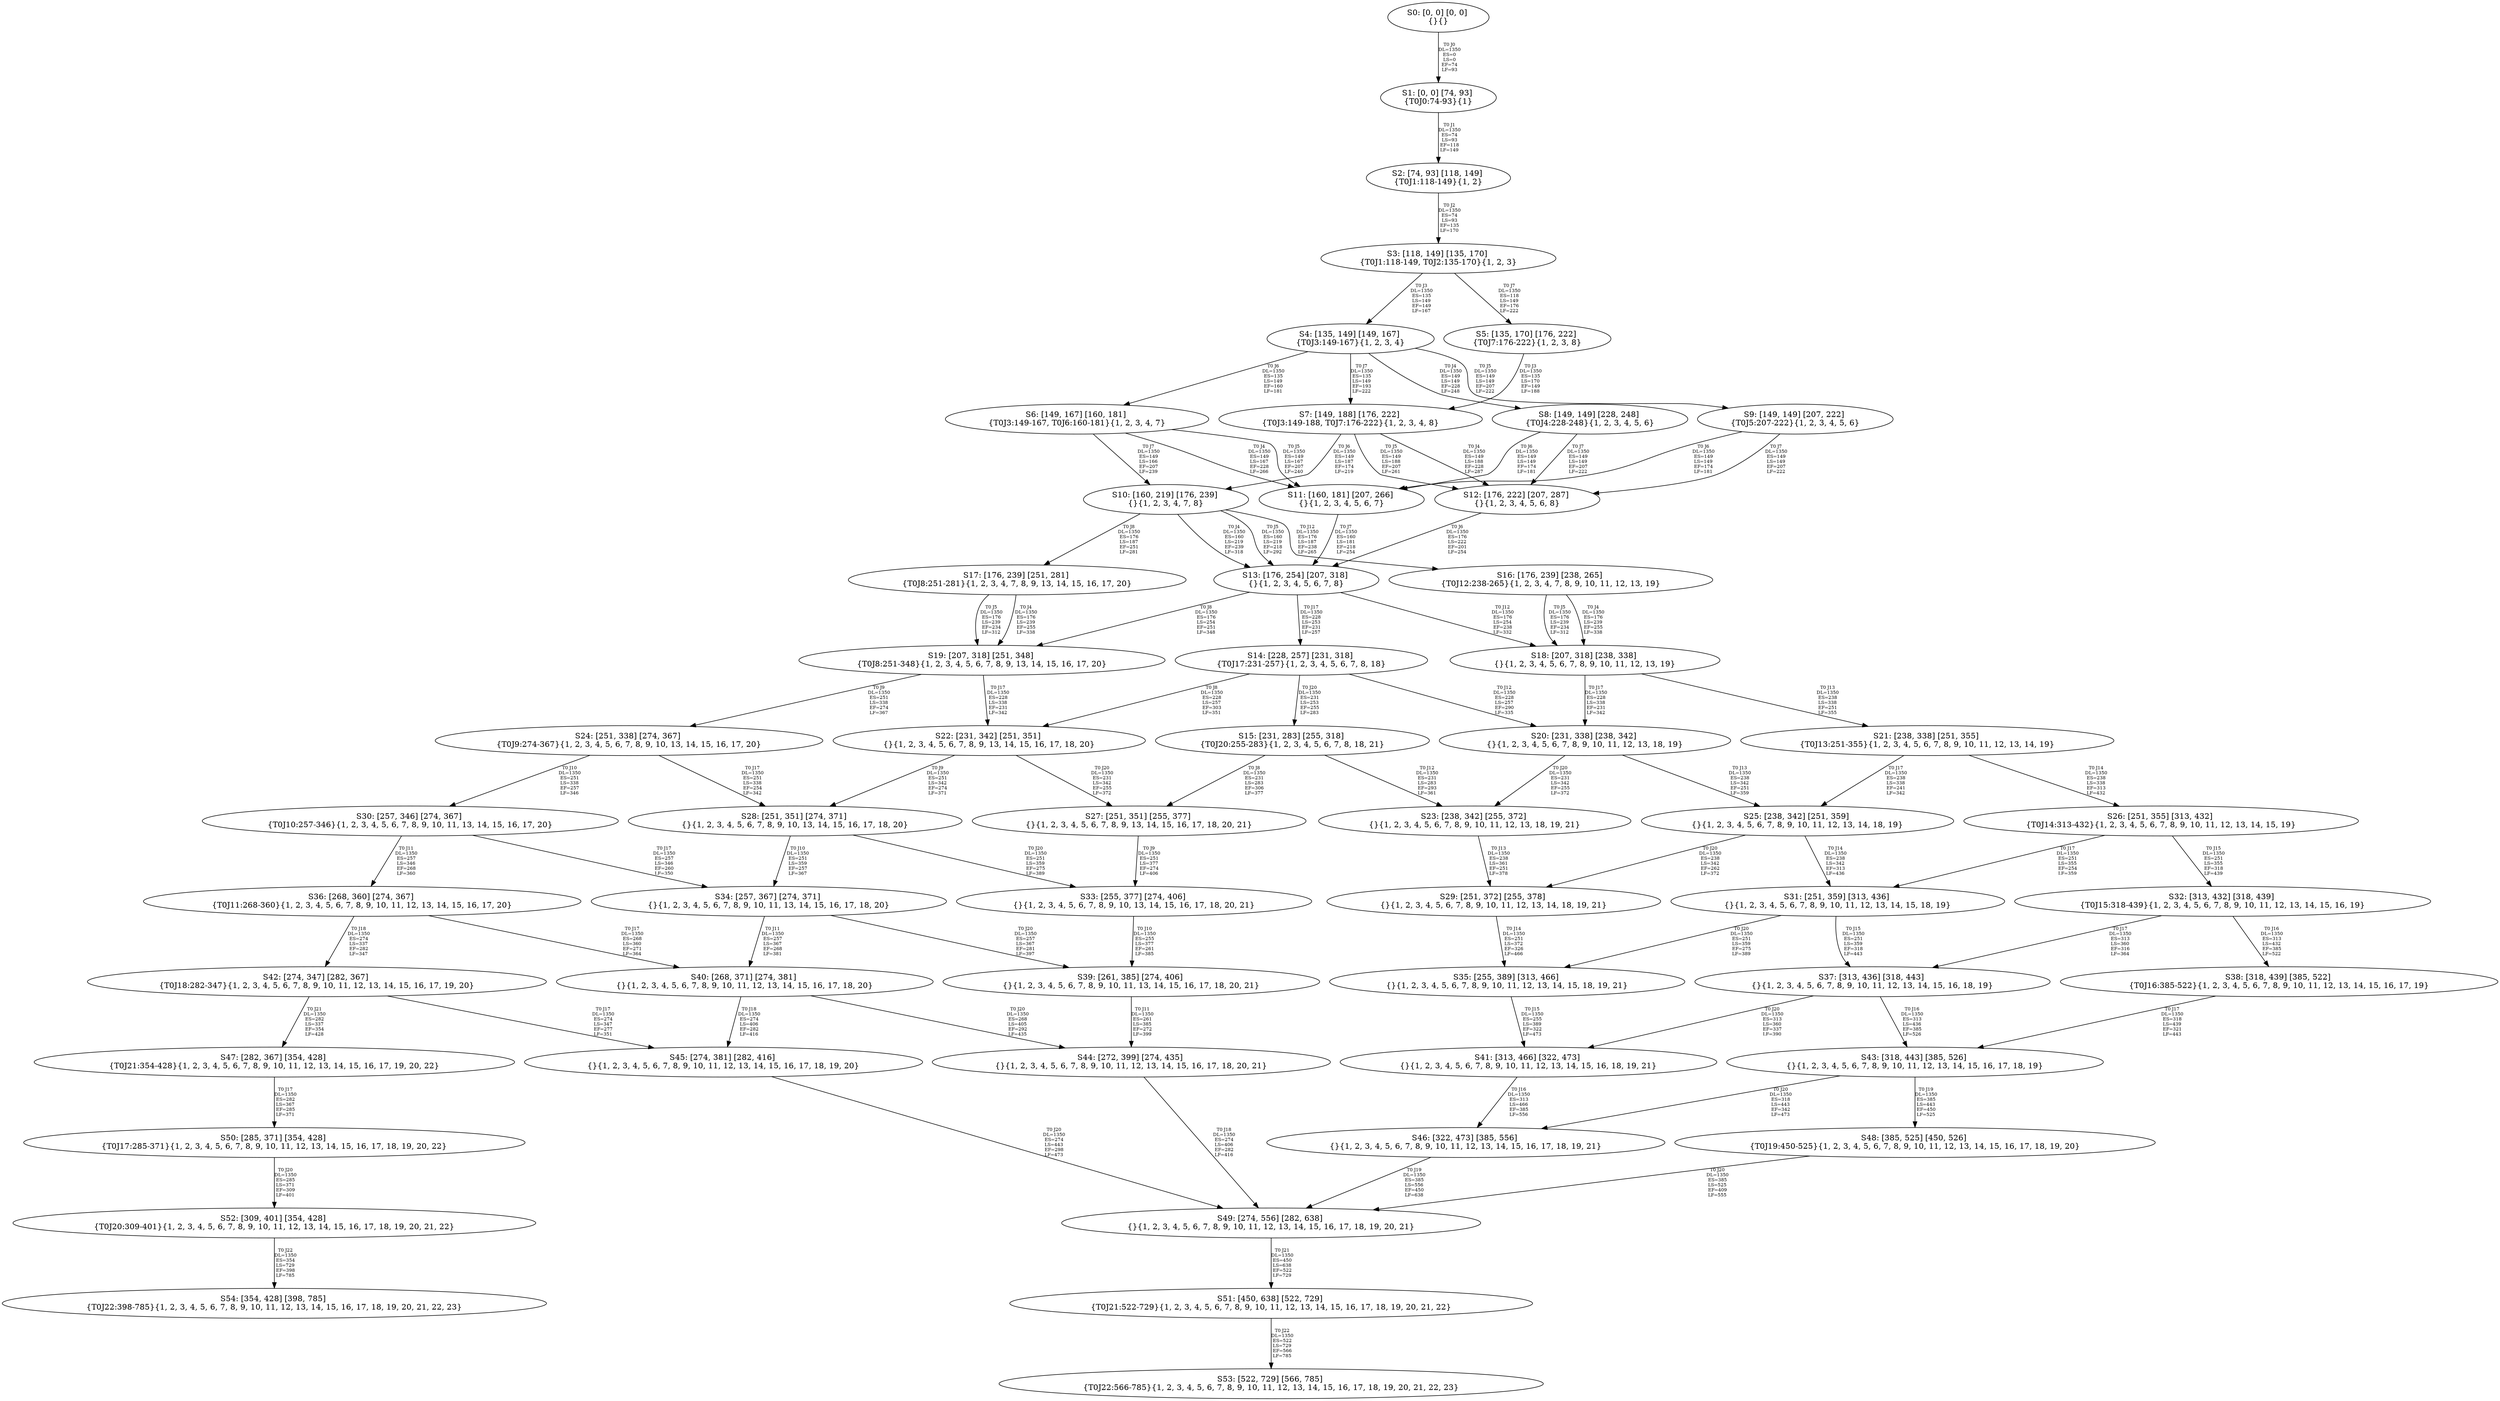 digraph {
	S0[label="S0: [0, 0] [0, 0] \n{}{}"];
	S1[label="S1: [0, 0] [74, 93] \n{T0J0:74-93}{1}"];
	S2[label="S2: [74, 93] [118, 149] \n{T0J1:118-149}{1, 2}"];
	S3[label="S3: [118, 149] [135, 170] \n{T0J1:118-149, T0J2:135-170}{1, 2, 3}"];
	S4[label="S4: [135, 149] [149, 167] \n{T0J3:149-167}{1, 2, 3, 4}"];
	S5[label="S5: [135, 170] [176, 222] \n{T0J7:176-222}{1, 2, 3, 8}"];
	S6[label="S6: [149, 167] [160, 181] \n{T0J3:149-167, T0J6:160-181}{1, 2, 3, 4, 7}"];
	S7[label="S7: [149, 188] [176, 222] \n{T0J3:149-188, T0J7:176-222}{1, 2, 3, 4, 8}"];
	S8[label="S8: [149, 149] [228, 248] \n{T0J4:228-248}{1, 2, 3, 4, 5, 6}"];
	S9[label="S9: [149, 149] [207, 222] \n{T0J5:207-222}{1, 2, 3, 4, 5, 6}"];
	S10[label="S10: [160, 219] [176, 239] \n{}{1, 2, 3, 4, 7, 8}"];
	S11[label="S11: [160, 181] [207, 266] \n{}{1, 2, 3, 4, 5, 6, 7}"];
	S12[label="S12: [176, 222] [207, 287] \n{}{1, 2, 3, 4, 5, 6, 8}"];
	S13[label="S13: [176, 254] [207, 318] \n{}{1, 2, 3, 4, 5, 6, 7, 8}"];
	S14[label="S14: [228, 257] [231, 318] \n{T0J17:231-257}{1, 2, 3, 4, 5, 6, 7, 8, 18}"];
	S15[label="S15: [231, 283] [255, 318] \n{T0J20:255-283}{1, 2, 3, 4, 5, 6, 7, 8, 18, 21}"];
	S16[label="S16: [176, 239] [238, 265] \n{T0J12:238-265}{1, 2, 3, 4, 7, 8, 9, 10, 11, 12, 13, 19}"];
	S17[label="S17: [176, 239] [251, 281] \n{T0J8:251-281}{1, 2, 3, 4, 7, 8, 9, 13, 14, 15, 16, 17, 20}"];
	S18[label="S18: [207, 318] [238, 338] \n{}{1, 2, 3, 4, 5, 6, 7, 8, 9, 10, 11, 12, 13, 19}"];
	S19[label="S19: [207, 318] [251, 348] \n{T0J8:251-348}{1, 2, 3, 4, 5, 6, 7, 8, 9, 13, 14, 15, 16, 17, 20}"];
	S20[label="S20: [231, 338] [238, 342] \n{}{1, 2, 3, 4, 5, 6, 7, 8, 9, 10, 11, 12, 13, 18, 19}"];
	S21[label="S21: [238, 338] [251, 355] \n{T0J13:251-355}{1, 2, 3, 4, 5, 6, 7, 8, 9, 10, 11, 12, 13, 14, 19}"];
	S22[label="S22: [231, 342] [251, 351] \n{}{1, 2, 3, 4, 5, 6, 7, 8, 9, 13, 14, 15, 16, 17, 18, 20}"];
	S23[label="S23: [238, 342] [255, 372] \n{}{1, 2, 3, 4, 5, 6, 7, 8, 9, 10, 11, 12, 13, 18, 19, 21}"];
	S24[label="S24: [251, 338] [274, 367] \n{T0J9:274-367}{1, 2, 3, 4, 5, 6, 7, 8, 9, 10, 13, 14, 15, 16, 17, 20}"];
	S25[label="S25: [238, 342] [251, 359] \n{}{1, 2, 3, 4, 5, 6, 7, 8, 9, 10, 11, 12, 13, 14, 18, 19}"];
	S26[label="S26: [251, 355] [313, 432] \n{T0J14:313-432}{1, 2, 3, 4, 5, 6, 7, 8, 9, 10, 11, 12, 13, 14, 15, 19}"];
	S27[label="S27: [251, 351] [255, 377] \n{}{1, 2, 3, 4, 5, 6, 7, 8, 9, 13, 14, 15, 16, 17, 18, 20, 21}"];
	S28[label="S28: [251, 351] [274, 371] \n{}{1, 2, 3, 4, 5, 6, 7, 8, 9, 10, 13, 14, 15, 16, 17, 18, 20}"];
	S29[label="S29: [251, 372] [255, 378] \n{}{1, 2, 3, 4, 5, 6, 7, 8, 9, 10, 11, 12, 13, 14, 18, 19, 21}"];
	S30[label="S30: [257, 346] [274, 367] \n{T0J10:257-346}{1, 2, 3, 4, 5, 6, 7, 8, 9, 10, 11, 13, 14, 15, 16, 17, 20}"];
	S31[label="S31: [251, 359] [313, 436] \n{}{1, 2, 3, 4, 5, 6, 7, 8, 9, 10, 11, 12, 13, 14, 15, 18, 19}"];
	S32[label="S32: [313, 432] [318, 439] \n{T0J15:318-439}{1, 2, 3, 4, 5, 6, 7, 8, 9, 10, 11, 12, 13, 14, 15, 16, 19}"];
	S33[label="S33: [255, 377] [274, 406] \n{}{1, 2, 3, 4, 5, 6, 7, 8, 9, 10, 13, 14, 15, 16, 17, 18, 20, 21}"];
	S34[label="S34: [257, 367] [274, 371] \n{}{1, 2, 3, 4, 5, 6, 7, 8, 9, 10, 11, 13, 14, 15, 16, 17, 18, 20}"];
	S35[label="S35: [255, 389] [313, 466] \n{}{1, 2, 3, 4, 5, 6, 7, 8, 9, 10, 11, 12, 13, 14, 15, 18, 19, 21}"];
	S36[label="S36: [268, 360] [274, 367] \n{T0J11:268-360}{1, 2, 3, 4, 5, 6, 7, 8, 9, 10, 11, 12, 13, 14, 15, 16, 17, 20}"];
	S37[label="S37: [313, 436] [318, 443] \n{}{1, 2, 3, 4, 5, 6, 7, 8, 9, 10, 11, 12, 13, 14, 15, 16, 18, 19}"];
	S38[label="S38: [318, 439] [385, 522] \n{T0J16:385-522}{1, 2, 3, 4, 5, 6, 7, 8, 9, 10, 11, 12, 13, 14, 15, 16, 17, 19}"];
	S39[label="S39: [261, 385] [274, 406] \n{}{1, 2, 3, 4, 5, 6, 7, 8, 9, 10, 11, 13, 14, 15, 16, 17, 18, 20, 21}"];
	S40[label="S40: [268, 371] [274, 381] \n{}{1, 2, 3, 4, 5, 6, 7, 8, 9, 10, 11, 12, 13, 14, 15, 16, 17, 18, 20}"];
	S41[label="S41: [313, 466] [322, 473] \n{}{1, 2, 3, 4, 5, 6, 7, 8, 9, 10, 11, 12, 13, 14, 15, 16, 18, 19, 21}"];
	S42[label="S42: [274, 347] [282, 367] \n{T0J18:282-347}{1, 2, 3, 4, 5, 6, 7, 8, 9, 10, 11, 12, 13, 14, 15, 16, 17, 19, 20}"];
	S43[label="S43: [318, 443] [385, 526] \n{}{1, 2, 3, 4, 5, 6, 7, 8, 9, 10, 11, 12, 13, 14, 15, 16, 17, 18, 19}"];
	S44[label="S44: [272, 399] [274, 435] \n{}{1, 2, 3, 4, 5, 6, 7, 8, 9, 10, 11, 12, 13, 14, 15, 16, 17, 18, 20, 21}"];
	S45[label="S45: [274, 381] [282, 416] \n{}{1, 2, 3, 4, 5, 6, 7, 8, 9, 10, 11, 12, 13, 14, 15, 16, 17, 18, 19, 20}"];
	S46[label="S46: [322, 473] [385, 556] \n{}{1, 2, 3, 4, 5, 6, 7, 8, 9, 10, 11, 12, 13, 14, 15, 16, 17, 18, 19, 21}"];
	S47[label="S47: [282, 367] [354, 428] \n{T0J21:354-428}{1, 2, 3, 4, 5, 6, 7, 8, 9, 10, 11, 12, 13, 14, 15, 16, 17, 19, 20, 22}"];
	S48[label="S48: [385, 525] [450, 526] \n{T0J19:450-525}{1, 2, 3, 4, 5, 6, 7, 8, 9, 10, 11, 12, 13, 14, 15, 16, 17, 18, 19, 20}"];
	S49[label="S49: [274, 556] [282, 638] \n{}{1, 2, 3, 4, 5, 6, 7, 8, 9, 10, 11, 12, 13, 14, 15, 16, 17, 18, 19, 20, 21}"];
	S50[label="S50: [285, 371] [354, 428] \n{T0J17:285-371}{1, 2, 3, 4, 5, 6, 7, 8, 9, 10, 11, 12, 13, 14, 15, 16, 17, 18, 19, 20, 22}"];
	S51[label="S51: [450, 638] [522, 729] \n{T0J21:522-729}{1, 2, 3, 4, 5, 6, 7, 8, 9, 10, 11, 12, 13, 14, 15, 16, 17, 18, 19, 20, 21, 22}"];
	S52[label="S52: [309, 401] [354, 428] \n{T0J20:309-401}{1, 2, 3, 4, 5, 6, 7, 8, 9, 10, 11, 12, 13, 14, 15, 16, 17, 18, 19, 20, 21, 22}"];
	S53[label="S53: [522, 729] [566, 785] \n{T0J22:566-785}{1, 2, 3, 4, 5, 6, 7, 8, 9, 10, 11, 12, 13, 14, 15, 16, 17, 18, 19, 20, 21, 22, 23}"];
	S54[label="S54: [354, 428] [398, 785] \n{T0J22:398-785}{1, 2, 3, 4, 5, 6, 7, 8, 9, 10, 11, 12, 13, 14, 15, 16, 17, 18, 19, 20, 21, 22, 23}"];
	S0 -> S1[label="T0 J0\nDL=1350\nES=0\nLS=0\nEF=74\nLF=93",fontsize=8];
	S1 -> S2[label="T0 J1\nDL=1350\nES=74\nLS=93\nEF=118\nLF=149",fontsize=8];
	S2 -> S3[label="T0 J2\nDL=1350\nES=74\nLS=93\nEF=135\nLF=170",fontsize=8];
	S3 -> S4[label="T0 J3\nDL=1350\nES=135\nLS=149\nEF=149\nLF=167",fontsize=8];
	S3 -> S5[label="T0 J7\nDL=1350\nES=118\nLS=149\nEF=176\nLF=222",fontsize=8];
	S4 -> S8[label="T0 J4\nDL=1350\nES=149\nLS=149\nEF=228\nLF=248",fontsize=8];
	S4 -> S9[label="T0 J5\nDL=1350\nES=149\nLS=149\nEF=207\nLF=222",fontsize=8];
	S4 -> S6[label="T0 J6\nDL=1350\nES=135\nLS=149\nEF=160\nLF=181",fontsize=8];
	S4 -> S7[label="T0 J7\nDL=1350\nES=135\nLS=149\nEF=193\nLF=222",fontsize=8];
	S5 -> S7[label="T0 J3\nDL=1350\nES=135\nLS=170\nEF=149\nLF=188",fontsize=8];
	S6 -> S11[label="T0 J4\nDL=1350\nES=149\nLS=167\nEF=228\nLF=266",fontsize=8];
	S6 -> S11[label="T0 J5\nDL=1350\nES=149\nLS=167\nEF=207\nLF=240",fontsize=8];
	S6 -> S10[label="T0 J7\nDL=1350\nES=149\nLS=166\nEF=207\nLF=239",fontsize=8];
	S7 -> S12[label="T0 J4\nDL=1350\nES=149\nLS=188\nEF=228\nLF=287",fontsize=8];
	S7 -> S12[label="T0 J5\nDL=1350\nES=149\nLS=188\nEF=207\nLF=261",fontsize=8];
	S7 -> S10[label="T0 J6\nDL=1350\nES=149\nLS=187\nEF=174\nLF=219",fontsize=8];
	S8 -> S11[label="T0 J6\nDL=1350\nES=149\nLS=149\nEF=174\nLF=181",fontsize=8];
	S8 -> S12[label="T0 J7\nDL=1350\nES=149\nLS=149\nEF=207\nLF=222",fontsize=8];
	S9 -> S11[label="T0 J6\nDL=1350\nES=149\nLS=149\nEF=174\nLF=181",fontsize=8];
	S9 -> S12[label="T0 J7\nDL=1350\nES=149\nLS=149\nEF=207\nLF=222",fontsize=8];
	S10 -> S13[label="T0 J4\nDL=1350\nES=160\nLS=219\nEF=239\nLF=318",fontsize=8];
	S10 -> S13[label="T0 J5\nDL=1350\nES=160\nLS=219\nEF=218\nLF=292",fontsize=8];
	S10 -> S17[label="T0 J8\nDL=1350\nES=176\nLS=187\nEF=251\nLF=281",fontsize=8];
	S10 -> S16[label="T0 J12\nDL=1350\nES=176\nLS=187\nEF=238\nLF=265",fontsize=8];
	S11 -> S13[label="T0 J7\nDL=1350\nES=160\nLS=181\nEF=218\nLF=254",fontsize=8];
	S12 -> S13[label="T0 J6\nDL=1350\nES=176\nLS=222\nEF=201\nLF=254",fontsize=8];
	S13 -> S19[label="T0 J8\nDL=1350\nES=176\nLS=254\nEF=251\nLF=348",fontsize=8];
	S13 -> S18[label="T0 J12\nDL=1350\nES=176\nLS=254\nEF=238\nLF=332",fontsize=8];
	S13 -> S14[label="T0 J17\nDL=1350\nES=228\nLS=253\nEF=231\nLF=257",fontsize=8];
	S14 -> S22[label="T0 J8\nDL=1350\nES=228\nLS=257\nEF=303\nLF=351",fontsize=8];
	S14 -> S20[label="T0 J12\nDL=1350\nES=228\nLS=257\nEF=290\nLF=335",fontsize=8];
	S14 -> S15[label="T0 J20\nDL=1350\nES=231\nLS=253\nEF=255\nLF=283",fontsize=8];
	S15 -> S27[label="T0 J8\nDL=1350\nES=231\nLS=283\nEF=306\nLF=377",fontsize=8];
	S15 -> S23[label="T0 J12\nDL=1350\nES=231\nLS=283\nEF=293\nLF=361",fontsize=8];
	S16 -> S18[label="T0 J4\nDL=1350\nES=176\nLS=239\nEF=255\nLF=338",fontsize=8];
	S16 -> S18[label="T0 J5\nDL=1350\nES=176\nLS=239\nEF=234\nLF=312",fontsize=8];
	S17 -> S19[label="T0 J4\nDL=1350\nES=176\nLS=239\nEF=255\nLF=338",fontsize=8];
	S17 -> S19[label="T0 J5\nDL=1350\nES=176\nLS=239\nEF=234\nLF=312",fontsize=8];
	S18 -> S21[label="T0 J13\nDL=1350\nES=238\nLS=338\nEF=251\nLF=355",fontsize=8];
	S18 -> S20[label="T0 J17\nDL=1350\nES=228\nLS=338\nEF=231\nLF=342",fontsize=8];
	S19 -> S24[label="T0 J9\nDL=1350\nES=251\nLS=338\nEF=274\nLF=367",fontsize=8];
	S19 -> S22[label="T0 J17\nDL=1350\nES=228\nLS=338\nEF=231\nLF=342",fontsize=8];
	S20 -> S25[label="T0 J13\nDL=1350\nES=238\nLS=342\nEF=251\nLF=359",fontsize=8];
	S20 -> S23[label="T0 J20\nDL=1350\nES=231\nLS=342\nEF=255\nLF=372",fontsize=8];
	S21 -> S26[label="T0 J14\nDL=1350\nES=238\nLS=338\nEF=313\nLF=432",fontsize=8];
	S21 -> S25[label="T0 J17\nDL=1350\nES=238\nLS=338\nEF=241\nLF=342",fontsize=8];
	S22 -> S28[label="T0 J9\nDL=1350\nES=251\nLS=342\nEF=274\nLF=371",fontsize=8];
	S22 -> S27[label="T0 J20\nDL=1350\nES=231\nLS=342\nEF=255\nLF=372",fontsize=8];
	S23 -> S29[label="T0 J13\nDL=1350\nES=238\nLS=361\nEF=251\nLF=378",fontsize=8];
	S24 -> S30[label="T0 J10\nDL=1350\nES=251\nLS=338\nEF=257\nLF=346",fontsize=8];
	S24 -> S28[label="T0 J17\nDL=1350\nES=251\nLS=338\nEF=254\nLF=342",fontsize=8];
	S25 -> S31[label="T0 J14\nDL=1350\nES=238\nLS=342\nEF=313\nLF=436",fontsize=8];
	S25 -> S29[label="T0 J20\nDL=1350\nES=238\nLS=342\nEF=262\nLF=372",fontsize=8];
	S26 -> S32[label="T0 J15\nDL=1350\nES=251\nLS=355\nEF=318\nLF=439",fontsize=8];
	S26 -> S31[label="T0 J17\nDL=1350\nES=251\nLS=355\nEF=254\nLF=359",fontsize=8];
	S27 -> S33[label="T0 J9\nDL=1350\nES=251\nLS=377\nEF=274\nLF=406",fontsize=8];
	S28 -> S34[label="T0 J10\nDL=1350\nES=251\nLS=359\nEF=257\nLF=367",fontsize=8];
	S28 -> S33[label="T0 J20\nDL=1350\nES=251\nLS=359\nEF=275\nLF=389",fontsize=8];
	S29 -> S35[label="T0 J14\nDL=1350\nES=251\nLS=372\nEF=326\nLF=466",fontsize=8];
	S30 -> S36[label="T0 J11\nDL=1350\nES=257\nLS=346\nEF=268\nLF=360",fontsize=8];
	S30 -> S34[label="T0 J17\nDL=1350\nES=257\nLS=346\nEF=260\nLF=350",fontsize=8];
	S31 -> S37[label="T0 J15\nDL=1350\nES=251\nLS=359\nEF=318\nLF=443",fontsize=8];
	S31 -> S35[label="T0 J20\nDL=1350\nES=251\nLS=359\nEF=275\nLF=389",fontsize=8];
	S32 -> S38[label="T0 J16\nDL=1350\nES=313\nLS=432\nEF=385\nLF=522",fontsize=8];
	S32 -> S37[label="T0 J17\nDL=1350\nES=313\nLS=360\nEF=316\nLF=364",fontsize=8];
	S33 -> S39[label="T0 J10\nDL=1350\nES=255\nLS=377\nEF=261\nLF=385",fontsize=8];
	S34 -> S40[label="T0 J11\nDL=1350\nES=257\nLS=367\nEF=268\nLF=381",fontsize=8];
	S34 -> S39[label="T0 J20\nDL=1350\nES=257\nLS=367\nEF=281\nLF=397",fontsize=8];
	S35 -> S41[label="T0 J15\nDL=1350\nES=255\nLS=389\nEF=322\nLF=473",fontsize=8];
	S36 -> S40[label="T0 J17\nDL=1350\nES=268\nLS=360\nEF=271\nLF=364",fontsize=8];
	S36 -> S42[label="T0 J18\nDL=1350\nES=274\nLS=337\nEF=282\nLF=347",fontsize=8];
	S37 -> S43[label="T0 J16\nDL=1350\nES=313\nLS=436\nEF=385\nLF=526",fontsize=8];
	S37 -> S41[label="T0 J20\nDL=1350\nES=313\nLS=360\nEF=337\nLF=390",fontsize=8];
	S38 -> S43[label="T0 J17\nDL=1350\nES=318\nLS=439\nEF=321\nLF=443",fontsize=8];
	S39 -> S44[label="T0 J11\nDL=1350\nES=261\nLS=385\nEF=272\nLF=399",fontsize=8];
	S40 -> S45[label="T0 J18\nDL=1350\nES=274\nLS=406\nEF=282\nLF=416",fontsize=8];
	S40 -> S44[label="T0 J20\nDL=1350\nES=268\nLS=405\nEF=292\nLF=435",fontsize=8];
	S41 -> S46[label="T0 J16\nDL=1350\nES=313\nLS=466\nEF=385\nLF=556",fontsize=8];
	S42 -> S45[label="T0 J17\nDL=1350\nES=274\nLS=347\nEF=277\nLF=351",fontsize=8];
	S42 -> S47[label="T0 J21\nDL=1350\nES=282\nLS=337\nEF=354\nLF=428",fontsize=8];
	S43 -> S48[label="T0 J19\nDL=1350\nES=385\nLS=443\nEF=450\nLF=525",fontsize=8];
	S43 -> S46[label="T0 J20\nDL=1350\nES=318\nLS=443\nEF=342\nLF=473",fontsize=8];
	S44 -> S49[label="T0 J18\nDL=1350\nES=274\nLS=406\nEF=282\nLF=416",fontsize=8];
	S45 -> S49[label="T0 J20\nDL=1350\nES=274\nLS=443\nEF=298\nLF=473",fontsize=8];
	S46 -> S49[label="T0 J19\nDL=1350\nES=385\nLS=556\nEF=450\nLF=638",fontsize=8];
	S47 -> S50[label="T0 J17\nDL=1350\nES=282\nLS=367\nEF=285\nLF=371",fontsize=8];
	S48 -> S49[label="T0 J20\nDL=1350\nES=385\nLS=525\nEF=409\nLF=555",fontsize=8];
	S49 -> S51[label="T0 J21\nDL=1350\nES=450\nLS=638\nEF=522\nLF=729",fontsize=8];
	S50 -> S52[label="T0 J20\nDL=1350\nES=285\nLS=371\nEF=309\nLF=401",fontsize=8];
	S51 -> S53[label="T0 J22\nDL=1350\nES=522\nLS=729\nEF=566\nLF=785",fontsize=8];
	S52 -> S54[label="T0 J22\nDL=1350\nES=354\nLS=729\nEF=398\nLF=785",fontsize=8];
}

